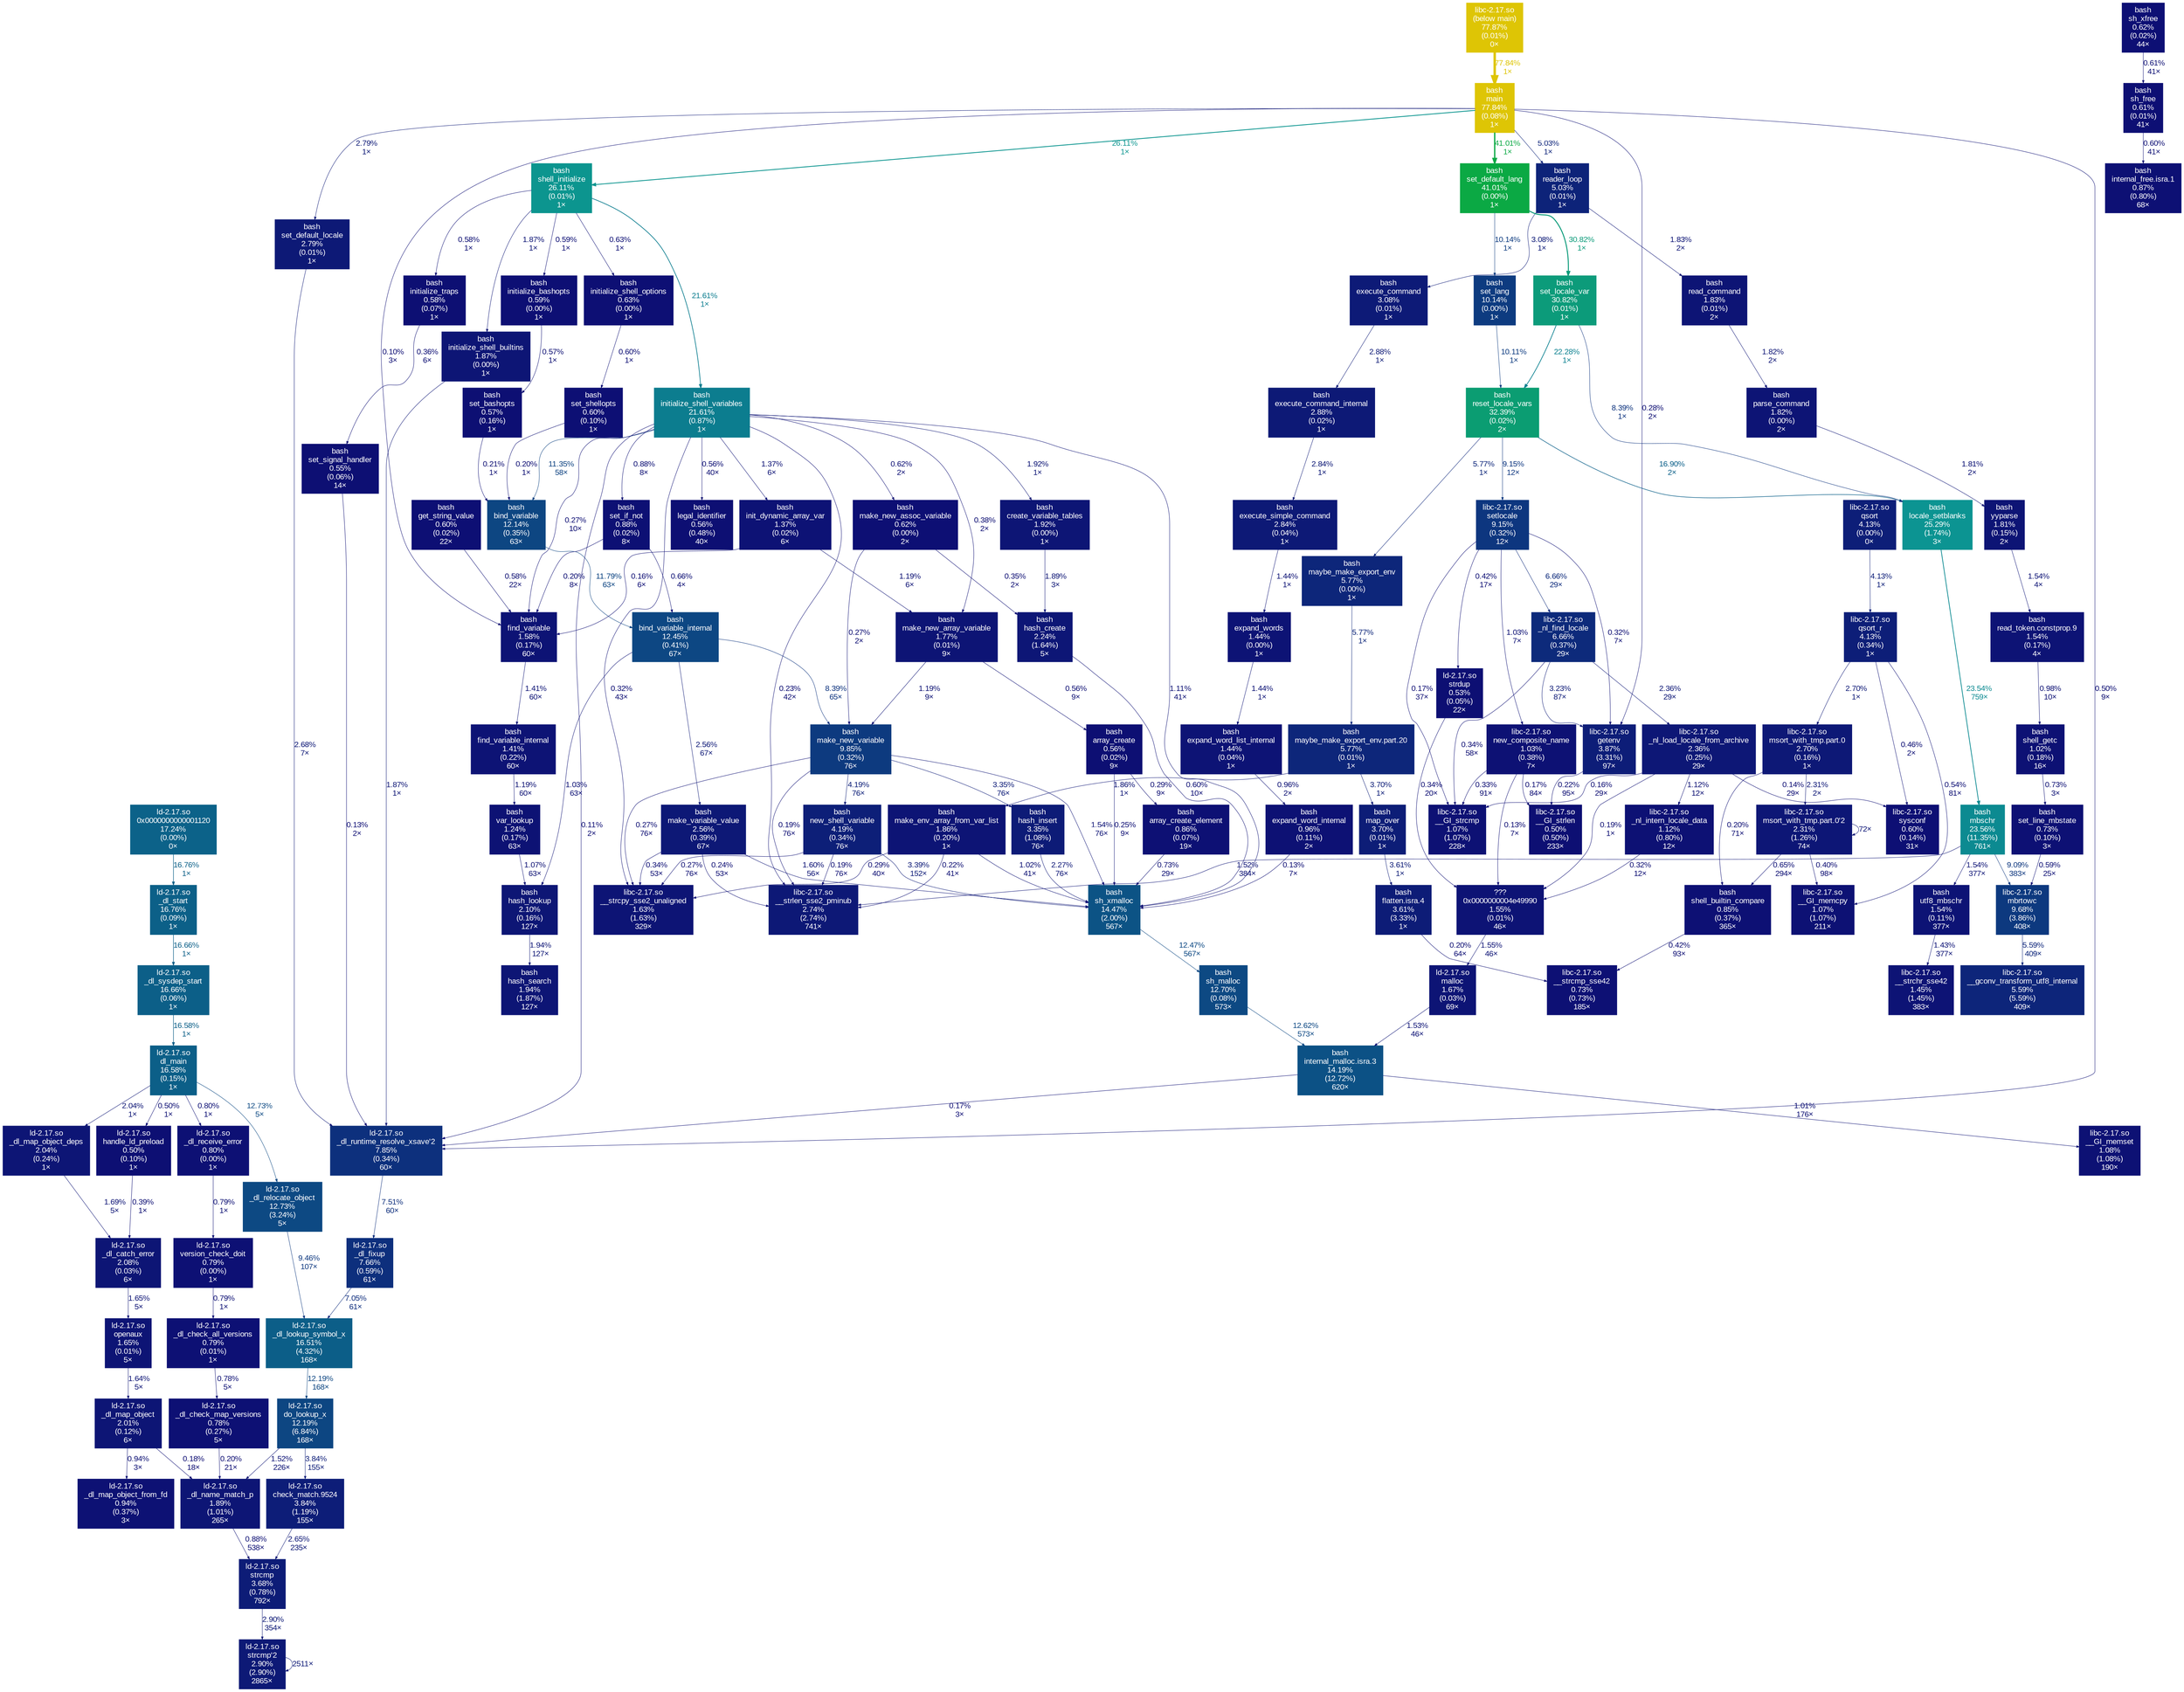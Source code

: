 digraph {
	graph [fontname=Arial, nodesep=0.125, ranksep=0.25];
	node [fontcolor=white, fontname=Arial, height=0, shape=box, style=filled, width=0];
	edge [fontname=Arial];
	"(below main)" [color="#dec505", fontcolor="#ffffff", fontsize="10.00", label="libc-2.17.so\n(below main)\n77.87%\n(0.01%)\n0×"];
	"(below main)" -> main [arrowsize="0.88", color="#dec505", fontcolor="#dec505", fontsize="10.00", label="77.84%\n1×", labeldistance="3.11", penwidth="3.11"];
	"0x0000000000001120" [color="#0c6289", fontcolor="#ffffff", fontsize="10.00", label="ld-2.17.so\n0x0000000000001120\n17.24%\n(0.00%)\n0×"];
	"0x0000000000001120" -> "_dl_start" [arrowsize="0.41", color="#0c6088", fontcolor="#0c6088", fontsize="10.00", label="16.76%\n1×", labeldistance="0.67", penwidth="0.67"];
	"0x0000000004e49990" [color="#0d1375", fontcolor="#ffffff", fontsize="10.00", label="???\n0x0000000004e49990\n1.55%\n(0.01%)\n46×"];
	"0x0000000004e49990" -> malloc [arrowsize="0.35", color="#0d1375", fontcolor="#0d1375", fontsize="10.00", label="1.55%\n46×", labeldistance="0.50", penwidth="0.50"];
	"__GI_memcpy" [color="#0d1174", fontcolor="#ffffff", fontsize="10.00", label="libc-2.17.so\n__GI_memcpy\n1.07%\n(1.07%)\n211×"];
	"__GI_memset" [color="#0d1174", fontcolor="#ffffff", fontsize="10.00", label="libc-2.17.so\n__GI_memset\n1.08%\n(1.08%)\n190×"];
	"__GI_strcmp" [color="#0d1174", fontcolor="#ffffff", fontsize="10.00", label="libc-2.17.so\n__GI_strcmp\n1.07%\n(1.07%)\n228×"];
	"__GI_strlen" [color="#0d0f73", fontcolor="#ffffff", fontsize="10.00", label="libc-2.17.so\n__GI_strlen\n0.50%\n(0.50%)\n233×"];
	"__gconv_transform_utf8_internal" [color="#0d257a", fontcolor="#ffffff", fontsize="10.00", label="libc-2.17.so\n__gconv_transform_utf8_internal\n5.59%\n(5.59%)\n409×"];
	"__strchr_sse42" [color="#0d1375", fontcolor="#ffffff", fontsize="10.00", label="libc-2.17.so\n__strchr_sse42\n1.45%\n(1.45%)\n383×"];
	"__strcmp_sse42" [color="#0d1074", fontcolor="#ffffff", fontsize="10.00", label="libc-2.17.so\n__strcmp_sse42\n0.73%\n(0.73%)\n185×"];
	"__strcpy_sse2_unaligned" [color="#0d1475", fontcolor="#ffffff", fontsize="10.00", label="libc-2.17.so\n__strcpy_sse2_unaligned\n1.63%\n(1.63%)\n329×"];
	"__strlen_sse2_pminub" [color="#0d1876", fontcolor="#ffffff", fontsize="10.00", label="libc-2.17.so\n__strlen_sse2_pminub\n2.74%\n(2.74%)\n741×"];
	"_dl_catch_error" [color="#0d1575", fontcolor="#ffffff", fontsize="10.00", label="ld-2.17.so\n_dl_catch_error\n2.08%\n(0.03%)\n6×"];
	"_dl_catch_error" -> openaux [arrowsize="0.35", color="#0d1475", fontcolor="#0d1475", fontsize="10.00", label="1.65%\n5×", labeldistance="0.50", penwidth="0.50"];
	"_dl_check_all_versions" [color="#0d1074", fontcolor="#ffffff", fontsize="10.00", label="ld-2.17.so\n_dl_check_all_versions\n0.79%\n(0.01%)\n1×"];
	"_dl_check_all_versions" -> "_dl_check_map_versions" [arrowsize="0.35", color="#0d1074", fontcolor="#0d1074", fontsize="10.00", label="0.78%\n5×", labeldistance="0.50", penwidth="0.50"];
	"_dl_check_map_versions" [color="#0d1074", fontcolor="#ffffff", fontsize="10.00", label="ld-2.17.so\n_dl_check_map_versions\n0.78%\n(0.27%)\n5×"];
	"_dl_check_map_versions" -> "_dl_name_match_p" [arrowsize="0.35", color="#0d0e73", fontcolor="#0d0e73", fontsize="10.00", label="0.20%\n21×", labeldistance="0.50", penwidth="0.50"];
	"_dl_fixup" [color="#0d2f7d", fontcolor="#ffffff", fontsize="10.00", label="ld-2.17.so\n_dl_fixup\n7.66%\n(0.59%)\n61×"];
	"_dl_fixup" -> "_dl_lookup_symbol_x" [arrowsize="0.35", color="#0d2c7c", fontcolor="#0d2c7c", fontsize="10.00", label="7.05%\n61×", labeldistance="0.50", penwidth="0.50"];
	"_dl_lookup_symbol_x" [color="#0c5e88", fontcolor="#ffffff", fontsize="10.00", label="ld-2.17.so\n_dl_lookup_symbol_x\n16.51%\n(4.32%)\n168×"];
	"_dl_lookup_symbol_x" -> "do_lookup_x" [arrowsize="0.35", color="#0d4682", fontcolor="#0d4682", fontsize="10.00", label="12.19%\n168×", labeldistance="0.50", penwidth="0.50"];
	"_dl_map_object" [color="#0d1575", fontcolor="#ffffff", fontsize="10.00", label="ld-2.17.so\n_dl_map_object\n2.01%\n(0.12%)\n6×"];
	"_dl_map_object" -> "_dl_map_object_from_fd" [arrowsize="0.35", color="#0d1174", fontcolor="#0d1174", fontsize="10.00", label="0.94%\n3×", labeldistance="0.50", penwidth="0.50"];
	"_dl_map_object" -> "_dl_name_match_p" [arrowsize="0.35", color="#0d0d73", fontcolor="#0d0d73", fontsize="10.00", label="0.18%\n18×", labeldistance="0.50", penwidth="0.50"];
	"_dl_map_object_deps" [color="#0d1575", fontcolor="#ffffff", fontsize="10.00", label="ld-2.17.so\n_dl_map_object_deps\n2.04%\n(0.24%)\n1×"];
	"_dl_map_object_deps" -> "_dl_catch_error" [arrowsize="0.35", color="#0d1475", fontcolor="#0d1475", fontsize="10.00", label="1.69%\n5×", labeldistance="0.50", penwidth="0.50"];
	"_dl_map_object_from_fd" [color="#0d1174", fontcolor="#ffffff", fontsize="10.00", label="ld-2.17.so\n_dl_map_object_from_fd\n0.94%\n(0.37%)\n3×"];
	"_dl_name_match_p" [color="#0d1575", fontcolor="#ffffff", fontsize="10.00", label="ld-2.17.so\n_dl_name_match_p\n1.89%\n(1.01%)\n265×"];
	"_dl_name_match_p" -> strcmp [arrowsize="0.35", color="#0d1074", fontcolor="#0d1074", fontsize="10.00", label="0.88%\n538×", labeldistance="0.50", penwidth="0.50"];
	"_dl_receive_error" [color="#0d1074", fontcolor="#ffffff", fontsize="10.00", label="ld-2.17.so\n_dl_receive_error\n0.80%\n(0.00%)\n1×"];
	"_dl_receive_error" -> "version_check_doit" [arrowsize="0.35", color="#0d1074", fontcolor="#0d1074", fontsize="10.00", label="0.79%\n1×", labeldistance="0.50", penwidth="0.50"];
	"_dl_relocate_object" [color="#0d4983", fontcolor="#ffffff", fontsize="10.00", label="ld-2.17.so\n_dl_relocate_object\n12.73%\n(3.24%)\n5×"];
	"_dl_relocate_object" -> "_dl_lookup_symbol_x" [arrowsize="0.35", color="#0d387f", fontcolor="#0d387f", fontsize="10.00", label="9.46%\n107×", labeldistance="0.50", penwidth="0.50"];
	"_dl_runtime_resolve_xsave'2" [color="#0d307d", fontcolor="#ffffff", fontsize="10.00", label="ld-2.17.so\n_dl_runtime_resolve_xsave'2\n7.85%\n(0.34%)\n60×"];
	"_dl_runtime_resolve_xsave'2" -> "_dl_fixup" [arrowsize="0.35", color="#0d2e7c", fontcolor="#0d2e7c", fontsize="10.00", label="7.51%\n60×", labeldistance="0.50", penwidth="0.50"];
	"_dl_start" [color="#0c6088", fontcolor="#ffffff", fontsize="10.00", label="ld-2.17.so\n_dl_start\n16.76%\n(0.09%)\n1×"];
	"_dl_start" -> "_dl_sysdep_start" [arrowsize="0.41", color="#0c5f88", fontcolor="#0c5f88", fontsize="10.00", label="16.66%\n1×", labeldistance="0.67", penwidth="0.67"];
	"_dl_sysdep_start" [color="#0c5f88", fontcolor="#ffffff", fontsize="10.00", label="ld-2.17.so\n_dl_sysdep_start\n16.66%\n(0.06%)\n1×"];
	"_dl_sysdep_start" -> "dl_main" [arrowsize="0.41", color="#0c5f88", fontcolor="#0c5f88", fontsize="10.00", label="16.58%\n1×", labeldistance="0.66", penwidth="0.66"];
	"_nl_find_locale" [color="#0d2a7b", fontcolor="#ffffff", fontsize="10.00", label="libc-2.17.so\n_nl_find_locale\n6.66%\n(0.37%)\n29×"];
	"_nl_find_locale" -> "__GI_strcmp" [arrowsize="0.35", color="#0d0e73", fontcolor="#0d0e73", fontsize="10.00", label="0.34%\n58×", labeldistance="0.50", penwidth="0.50"];
	"_nl_find_locale" -> "_nl_load_locale_from_archive" [arrowsize="0.35", color="#0d1776", fontcolor="#0d1776", fontsize="10.00", label="2.36%\n29×", labeldistance="0.50", penwidth="0.50"];
	"_nl_find_locale" -> getenv [arrowsize="0.35", color="#0d1a77", fontcolor="#0d1a77", fontsize="10.00", label="3.23%\n87×", labeldistance="0.50", penwidth="0.50"];
	"_nl_intern_locale_data" [color="#0d1174", fontcolor="#ffffff", fontsize="10.00", label="libc-2.17.so\n_nl_intern_locale_data\n1.12%\n(0.80%)\n12×"];
	"_nl_intern_locale_data" -> "0x0000000004e49990" [arrowsize="0.35", color="#0d0e73", fontcolor="#0d0e73", fontsize="10.00", label="0.32%\n12×", labeldistance="0.50", penwidth="0.50"];
	"_nl_load_locale_from_archive" [color="#0d1776", fontcolor="#ffffff", fontsize="10.00", label="libc-2.17.so\n_nl_load_locale_from_archive\n2.36%\n(0.25%)\n29×"];
	"_nl_load_locale_from_archive" -> "0x0000000004e49990" [arrowsize="0.35", color="#0d0e73", fontcolor="#0d0e73", fontsize="10.00", label="0.19%\n1×", labeldistance="0.50", penwidth="0.50"];
	"_nl_load_locale_from_archive" -> "__GI_strcmp" [arrowsize="0.35", color="#0d0d73", fontcolor="#0d0d73", fontsize="10.00", label="0.16%\n29×", labeldistance="0.50", penwidth="0.50"];
	"_nl_load_locale_from_archive" -> "_nl_intern_locale_data" [arrowsize="0.35", color="#0d1174", fontcolor="#0d1174", fontsize="10.00", label="1.12%\n12×", labeldistance="0.50", penwidth="0.50"];
	"_nl_load_locale_from_archive" -> sysconf [arrowsize="0.35", color="#0d0d73", fontcolor="#0d0d73", fontsize="10.00", label="0.14%\n29×", labeldistance="0.50", penwidth="0.50"];
	"array_create" [color="#0d0f73", fontcolor="#ffffff", fontsize="10.00", label="bash\narray_create\n0.56%\n(0.02%)\n9×"];
	"array_create" -> "array_create_element" [arrowsize="0.35", color="#0d0e73", fontcolor="#0d0e73", fontsize="10.00", label="0.29%\n9×", labeldistance="0.50", penwidth="0.50"];
	"array_create" -> "sh_xmalloc" [arrowsize="0.35", color="#0d0e73", fontcolor="#0d0e73", fontsize="10.00", label="0.25%\n9×", labeldistance="0.50", penwidth="0.50"];
	"array_create_element" [color="#0d1074", fontcolor="#ffffff", fontsize="10.00", label="bash\narray_create_element\n0.86%\n(0.07%)\n19×"];
	"array_create_element" -> "sh_xmalloc" [arrowsize="0.35", color="#0d1074", fontcolor="#0d1074", fontsize="10.00", label="0.73%\n29×", labeldistance="0.50", penwidth="0.50"];
	"bind_variable" [color="#0d4682", fontcolor="#ffffff", fontsize="10.00", label="bash\nbind_variable\n12.14%\n(0.35%)\n63×"];
	"bind_variable" -> "bind_variable_internal" [arrowsize="0.35", color="#0d4482", fontcolor="#0d4482", fontsize="10.00", label="11.79%\n63×", labeldistance="0.50", penwidth="0.50"];
	"bind_variable_internal" [color="#0d4783", fontcolor="#ffffff", fontsize="10.00", label="bash\nbind_variable_internal\n12.45%\n(0.41%)\n67×"];
	"bind_variable_internal" -> "hash_lookup" [arrowsize="0.35", color="#0d1174", fontcolor="#0d1174", fontsize="10.00", label="1.03%\n63×", labeldistance="0.50", penwidth="0.50"];
	"bind_variable_internal" -> "make_new_variable" [arrowsize="0.35", color="#0d337e", fontcolor="#0d337e", fontsize="10.00", label="8.39%\n65×", labeldistance="0.50", penwidth="0.50"];
	"bind_variable_internal" -> "make_variable_value" [arrowsize="0.35", color="#0d1876", fontcolor="#0d1876", fontsize="10.00", label="2.56%\n67×", labeldistance="0.50", penwidth="0.50"];
	"check_match.9524" [color="#0d1d78", fontcolor="#ffffff", fontsize="10.00", label="ld-2.17.so\ncheck_match.9524\n3.84%\n(1.19%)\n155×"];
	"check_match.9524" -> strcmp [arrowsize="0.35", color="#0d1876", fontcolor="#0d1876", fontsize="10.00", label="2.65%\n235×", labeldistance="0.50", penwidth="0.50"];
	"create_variable_tables" [color="#0d1575", fontcolor="#ffffff", fontsize="10.00", label="bash\ncreate_variable_tables\n1.92%\n(0.00%)\n1×"];
	"create_variable_tables" -> "hash_create" [arrowsize="0.35", color="#0d1575", fontcolor="#0d1575", fontsize="10.00", label="1.89%\n3×", labeldistance="0.50", penwidth="0.50"];
	"dl_main" [color="#0c5f88", fontcolor="#ffffff", fontsize="10.00", label="ld-2.17.so\ndl_main\n16.58%\n(0.15%)\n1×"];
	"dl_main" -> "_dl_map_object_deps" [arrowsize="0.35", color="#0d1575", fontcolor="#0d1575", fontsize="10.00", label="2.04%\n1×", labeldistance="0.50", penwidth="0.50"];
	"dl_main" -> "_dl_receive_error" [arrowsize="0.35", color="#0d1074", fontcolor="#0d1074", fontsize="10.00", label="0.80%\n1×", labeldistance="0.50", penwidth="0.50"];
	"dl_main" -> "_dl_relocate_object" [arrowsize="0.36", color="#0d4983", fontcolor="#0d4983", fontsize="10.00", label="12.73%\n5×", labeldistance="0.51", penwidth="0.51"];
	"dl_main" -> "handle_ld_preload" [arrowsize="0.35", color="#0d0f73", fontcolor="#0d0f73", fontsize="10.00", label="0.50%\n1×", labeldistance="0.50", penwidth="0.50"];
	"do_lookup_x" [color="#0d4682", fontcolor="#ffffff", fontsize="10.00", label="ld-2.17.so\ndo_lookup_x\n12.19%\n(6.84%)\n168×"];
	"do_lookup_x" -> "_dl_name_match_p" [arrowsize="0.35", color="#0d1375", fontcolor="#0d1375", fontsize="10.00", label="1.52%\n226×", labeldistance="0.50", penwidth="0.50"];
	"do_lookup_x" -> "check_match.9524" [arrowsize="0.35", color="#0d1d78", fontcolor="#0d1d78", fontsize="10.00", label="3.84%\n155×", labeldistance="0.50", penwidth="0.50"];
	"execute_command" [color="#0d1a77", fontcolor="#ffffff", fontsize="10.00", label="bash\nexecute_command\n3.08%\n(0.01%)\n1×"];
	"execute_command" -> "execute_command_internal" [arrowsize="0.35", color="#0d1976", fontcolor="#0d1976", fontsize="10.00", label="2.88%\n1×", labeldistance="0.50", penwidth="0.50"];
	"execute_command_internal" [color="#0d1976", fontcolor="#ffffff", fontsize="10.00", label="bash\nexecute_command_internal\n2.88%\n(0.02%)\n1×"];
	"execute_command_internal" -> "execute_simple_command" [arrowsize="0.35", color="#0d1976", fontcolor="#0d1976", fontsize="10.00", label="2.84%\n1×", labeldistance="0.50", penwidth="0.50"];
	"execute_simple_command" [color="#0d1976", fontcolor="#ffffff", fontsize="10.00", label="bash\nexecute_simple_command\n2.84%\n(0.04%)\n1×"];
	"execute_simple_command" -> "expand_words" [arrowsize="0.35", color="#0d1375", fontcolor="#0d1375", fontsize="10.00", label="1.44%\n1×", labeldistance="0.50", penwidth="0.50"];
	"expand_word_internal" [color="#0d1174", fontcolor="#ffffff", fontsize="10.00", label="bash\nexpand_word_internal\n0.96%\n(0.11%)\n2×"];
	"expand_word_internal" -> "sh_xmalloc" [arrowsize="0.35", color="#0d0d73", fontcolor="#0d0d73", fontsize="10.00", label="0.13%\n7×", labeldistance="0.50", penwidth="0.50"];
	"expand_word_list_internal" [color="#0d1375", fontcolor="#ffffff", fontsize="10.00", label="bash\nexpand_word_list_internal\n1.44%\n(0.04%)\n1×"];
	"expand_word_list_internal" -> "expand_word_internal" [arrowsize="0.35", color="#0d1174", fontcolor="#0d1174", fontsize="10.00", label="0.96%\n2×", labeldistance="0.50", penwidth="0.50"];
	"expand_words" [color="#0d1375", fontcolor="#ffffff", fontsize="10.00", label="bash\nexpand_words\n1.44%\n(0.00%)\n1×"];
	"expand_words" -> "expand_word_list_internal" [arrowsize="0.35", color="#0d1375", fontcolor="#0d1375", fontsize="10.00", label="1.44%\n1×", labeldistance="0.50", penwidth="0.50"];
	"find_variable" [color="#0d1375", fontcolor="#ffffff", fontsize="10.00", label="bash\nfind_variable\n1.58%\n(0.17%)\n60×"];
	"find_variable" -> "find_variable_internal" [arrowsize="0.35", color="#0d1375", fontcolor="#0d1375", fontsize="10.00", label="1.41%\n60×", labeldistance="0.50", penwidth="0.50"];
	"find_variable_internal" [color="#0d1375", fontcolor="#ffffff", fontsize="10.00", label="bash\nfind_variable_internal\n1.41%\n(0.22%)\n60×"];
	"find_variable_internal" -> "var_lookup" [arrowsize="0.35", color="#0d1274", fontcolor="#0d1274", fontsize="10.00", label="1.19%\n60×", labeldistance="0.50", penwidth="0.50"];
	"flatten.isra.4" [color="#0d1c77", fontcolor="#ffffff", fontsize="10.00", label="bash\nflatten.isra.4\n3.61%\n(3.33%)\n1×"];
	"flatten.isra.4" -> "__strcmp_sse42" [arrowsize="0.35", color="#0d0e73", fontcolor="#0d0e73", fontsize="10.00", label="0.20%\n64×", labeldistance="0.50", penwidth="0.50"];
	"get_string_value" [color="#0d0f74", fontcolor="#ffffff", fontsize="10.00", label="bash\nget_string_value\n0.60%\n(0.02%)\n22×"];
	"get_string_value" -> "find_variable" [arrowsize="0.35", color="#0d0f73", fontcolor="#0d0f73", fontsize="10.00", label="0.58%\n22×", labeldistance="0.50", penwidth="0.50"];
	getenv [color="#0d1d78", fontcolor="#ffffff", fontsize="10.00", label="libc-2.17.so\ngetenv\n3.87%\n(3.31%)\n97×"];
	getenv -> "__GI_strlen" [arrowsize="0.35", color="#0d0e73", fontcolor="#0d0e73", fontsize="10.00", label="0.22%\n95×", labeldistance="0.50", penwidth="0.50"];
	"handle_ld_preload" [color="#0d0f73", fontcolor="#ffffff", fontsize="10.00", label="ld-2.17.so\nhandle_ld_preload\n0.50%\n(0.10%)\n1×"];
	"handle_ld_preload" -> "_dl_catch_error" [arrowsize="0.35", color="#0d0e73", fontcolor="#0d0e73", fontsize="10.00", label="0.39%\n1×", labeldistance="0.50", penwidth="0.50"];
	"hash_create" [color="#0d1676", fontcolor="#ffffff", fontsize="10.00", label="bash\nhash_create\n2.24%\n(1.64%)\n5×"];
	"hash_create" -> "sh_xmalloc" [arrowsize="0.35", color="#0d0f74", fontcolor="#0d0f74", fontsize="10.00", label="0.60%\n10×", labeldistance="0.50", penwidth="0.50"];
	"hash_insert" [color="#0d1b77", fontcolor="#ffffff", fontsize="10.00", label="bash\nhash_insert\n3.35%\n(1.08%)\n76×"];
	"hash_insert" -> "sh_xmalloc" [arrowsize="0.35", color="#0d1676", fontcolor="#0d1676", fontsize="10.00", label="2.27%\n76×", labeldistance="0.50", penwidth="0.50"];
	"hash_lookup" [color="#0d1675", fontcolor="#ffffff", fontsize="10.00", label="bash\nhash_lookup\n2.10%\n(0.16%)\n127×"];
	"hash_lookup" -> "hash_search" [arrowsize="0.35", color="#0d1575", fontcolor="#0d1575", fontsize="10.00", label="1.94%\n127×", labeldistance="0.50", penwidth="0.50"];
	"hash_search" [color="#0d1575", fontcolor="#ffffff", fontsize="10.00", label="bash\nhash_search\n1.94%\n(1.87%)\n127×"];
	"init_dynamic_array_var" [color="#0d1275", fontcolor="#ffffff", fontsize="10.00", label="bash\ninit_dynamic_array_var\n1.37%\n(0.02%)\n6×"];
	"init_dynamic_array_var" -> "find_variable" [arrowsize="0.35", color="#0d0d73", fontcolor="#0d0d73", fontsize="10.00", label="0.16%\n6×", labeldistance="0.50", penwidth="0.50"];
	"init_dynamic_array_var" -> "make_new_array_variable" [arrowsize="0.35", color="#0d1274", fontcolor="#0d1274", fontsize="10.00", label="1.19%\n6×", labeldistance="0.50", penwidth="0.50"];
	"initialize_bashopts" [color="#0d0f74", fontcolor="#ffffff", fontsize="10.00", label="bash\ninitialize_bashopts\n0.59%\n(0.00%)\n1×"];
	"initialize_bashopts" -> "set_bashopts" [arrowsize="0.35", color="#0d0f73", fontcolor="#0d0f73", fontsize="10.00", label="0.57%\n1×", labeldistance="0.50", penwidth="0.50"];
	"initialize_shell_builtins" [color="#0d1575", fontcolor="#ffffff", fontsize="10.00", label="bash\ninitialize_shell_builtins\n1.87%\n(0.00%)\n1×"];
	"initialize_shell_builtins" -> "_dl_runtime_resolve_xsave'2" [arrowsize="0.35", color="#0d1575", fontcolor="#0d1575", fontsize="10.00", label="1.87%\n1×", labeldistance="0.50", penwidth="0.50"];
	"initialize_shell_options" [color="#0d0f74", fontcolor="#ffffff", fontsize="10.00", label="bash\ninitialize_shell_options\n0.63%\n(0.00%)\n1×"];
	"initialize_shell_options" -> "set_shellopts" [arrowsize="0.35", color="#0d0f74", fontcolor="#0d0f74", fontsize="10.00", label="0.60%\n1×", labeldistance="0.50", penwidth="0.50"];
	"initialize_shell_variables" [color="#0c7d8f", fontcolor="#ffffff", fontsize="10.00", label="bash\ninitialize_shell_variables\n21.61%\n(0.87%)\n1×"];
	"initialize_shell_variables" -> "__strcpy_sse2_unaligned" [arrowsize="0.35", color="#0d0e73", fontcolor="#0d0e73", fontsize="10.00", label="0.32%\n43×", labeldistance="0.50", penwidth="0.50"];
	"initialize_shell_variables" -> "__strlen_sse2_pminub" [arrowsize="0.35", color="#0d0e73", fontcolor="#0d0e73", fontsize="10.00", label="0.23%\n42×", labeldistance="0.50", penwidth="0.50"];
	"initialize_shell_variables" -> "_dl_runtime_resolve_xsave'2" [arrowsize="0.35", color="#0d0d73", fontcolor="#0d0d73", fontsize="10.00", label="0.11%\n2×", labeldistance="0.50", penwidth="0.50"];
	"initialize_shell_variables" -> "bind_variable" [arrowsize="0.35", color="#0d4281", fontcolor="#0d4281", fontsize="10.00", label="11.35%\n58×", labeldistance="0.50", penwidth="0.50"];
	"initialize_shell_variables" -> "create_variable_tables" [arrowsize="0.35", color="#0d1575", fontcolor="#0d1575", fontsize="10.00", label="1.92%\n1×", labeldistance="0.50", penwidth="0.50"];
	"initialize_shell_variables" -> "find_variable" [arrowsize="0.35", color="#0d0e73", fontcolor="#0d0e73", fontsize="10.00", label="0.27%\n10×", labeldistance="0.50", penwidth="0.50"];
	"initialize_shell_variables" -> "init_dynamic_array_var" [arrowsize="0.35", color="#0d1275", fontcolor="#0d1275", fontsize="10.00", label="1.37%\n6×", labeldistance="0.50", penwidth="0.50"];
	"initialize_shell_variables" -> "legal_identifier" [arrowsize="0.35", color="#0d0f73", fontcolor="#0d0f73", fontsize="10.00", label="0.56%\n40×", labeldistance="0.50", penwidth="0.50"];
	"initialize_shell_variables" -> "make_new_array_variable" [arrowsize="0.35", color="#0d0e73", fontcolor="#0d0e73", fontsize="10.00", label="0.38%\n2×", labeldistance="0.50", penwidth="0.50"];
	"initialize_shell_variables" -> "make_new_assoc_variable" [arrowsize="0.35", color="#0d0f74", fontcolor="#0d0f74", fontsize="10.00", label="0.62%\n2×", labeldistance="0.50", penwidth="0.50"];
	"initialize_shell_variables" -> "set_if_not" [arrowsize="0.35", color="#0d1074", fontcolor="#0d1074", fontsize="10.00", label="0.88%\n8×", labeldistance="0.50", penwidth="0.50"];
	"initialize_shell_variables" -> "sh_xmalloc" [arrowsize="0.35", color="#0d1174", fontcolor="#0d1174", fontsize="10.00", label="1.11%\n41×", labeldistance="0.50", penwidth="0.50"];
	"initialize_traps" [color="#0d0f73", fontcolor="#ffffff", fontsize="10.00", label="bash\ninitialize_traps\n0.58%\n(0.07%)\n1×"];
	"initialize_traps" -> "set_signal_handler" [arrowsize="0.35", color="#0d0e73", fontcolor="#0d0e73", fontsize="10.00", label="0.36%\n6×", labeldistance="0.50", penwidth="0.50"];
	"internal_free.isra.1" [color="#0d1074", fontcolor="#ffffff", fontsize="10.00", label="bash\ninternal_free.isra.1\n0.87%\n(0.80%)\n68×"];
	"internal_malloc.isra.3" [color="#0c5185", fontcolor="#ffffff", fontsize="10.00", label="bash\ninternal_malloc.isra.3\n14.19%\n(12.72%)\n620×"];
	"internal_malloc.isra.3" -> "__GI_memset" [arrowsize="0.35", color="#0d1174", fontcolor="#0d1174", fontsize="10.00", label="1.01%\n176×", labeldistance="0.50", penwidth="0.50"];
	"internal_malloc.isra.3" -> "_dl_runtime_resolve_xsave'2" [arrowsize="0.35", color="#0d0d73", fontcolor="#0d0d73", fontsize="10.00", label="0.17%\n3×", labeldistance="0.50", penwidth="0.50"];
	"legal_identifier" [color="#0d0f73", fontcolor="#ffffff", fontsize="10.00", label="bash\nlegal_identifier\n0.56%\n(0.48%)\n40×"];
	"locale_setblanks" [color="#0c9492", fontcolor="#ffffff", fontsize="10.00", label="bash\nlocale_setblanks\n25.29%\n(1.74%)\n3×"];
	"locale_setblanks" -> mbschr [arrowsize="0.49", color="#0c8a91", fontcolor="#0c8a91", fontsize="10.00", label="23.54%\n759×", labeldistance="0.94", penwidth="0.94"];
	main [color="#dec505", fontcolor="#ffffff", fontsize="10.00", label="bash\nmain\n77.84%\n(0.08%)\n1×"];
	main -> "_dl_runtime_resolve_xsave'2" [arrowsize="0.35", color="#0d0f73", fontcolor="#0d0f73", fontsize="10.00", label="0.50%\n9×", labeldistance="0.50", penwidth="0.50"];
	main -> "find_variable" [arrowsize="0.35", color="#0d0d73", fontcolor="#0d0d73", fontsize="10.00", label="0.10%\n3×", labeldistance="0.50", penwidth="0.50"];
	main -> getenv [arrowsize="0.35", color="#0d0e73", fontcolor="#0d0e73", fontsize="10.00", label="0.28%\n2×", labeldistance="0.50", penwidth="0.50"];
	main -> "reader_loop" [arrowsize="0.35", color="#0d2379", fontcolor="#0d2379", fontsize="10.00", label="5.03%\n1×", labeldistance="0.50", penwidth="0.50"];
	main -> "set_default_lang" [arrowsize="0.64", color="#0ba944", fontcolor="#0ba944", fontsize="10.00", label="41.01%\n1×", labeldistance="1.64", penwidth="1.64"];
	main -> "set_default_locale" [arrowsize="0.35", color="#0d1976", fontcolor="#0d1976", fontsize="10.00", label="2.79%\n1×", labeldistance="0.50", penwidth="0.50"];
	main -> "shell_initialize" [arrowsize="0.51", color="#0c958f", fontcolor="#0c958f", fontsize="10.00", label="26.11%\n1×", labeldistance="1.04", penwidth="1.04"];
	"make_env_array_from_var_list" [color="#0d1475", fontcolor="#ffffff", fontsize="10.00", label="bash\nmake_env_array_from_var_list\n1.86%\n(0.20%)\n1×"];
	"make_env_array_from_var_list" -> "__strcpy_sse2_unaligned" [arrowsize="0.35", color="#0d0e73", fontcolor="#0d0e73", fontsize="10.00", label="0.29%\n40×", labeldistance="0.50", penwidth="0.50"];
	"make_env_array_from_var_list" -> "__strlen_sse2_pminub" [arrowsize="0.35", color="#0d0e73", fontcolor="#0d0e73", fontsize="10.00", label="0.22%\n41×", labeldistance="0.50", penwidth="0.50"];
	"make_env_array_from_var_list" -> "sh_xmalloc" [arrowsize="0.35", color="#0d1174", fontcolor="#0d1174", fontsize="10.00", label="1.02%\n41×", labeldistance="0.50", penwidth="0.50"];
	"make_new_array_variable" [color="#0d1475", fontcolor="#ffffff", fontsize="10.00", label="bash\nmake_new_array_variable\n1.77%\n(0.01%)\n9×"];
	"make_new_array_variable" -> "array_create" [arrowsize="0.35", color="#0d0f73", fontcolor="#0d0f73", fontsize="10.00", label="0.56%\n9×", labeldistance="0.50", penwidth="0.50"];
	"make_new_array_variable" -> "make_new_variable" [arrowsize="0.35", color="#0d1274", fontcolor="#0d1274", fontsize="10.00", label="1.19%\n9×", labeldistance="0.50", penwidth="0.50"];
	"make_new_assoc_variable" [color="#0d0f74", fontcolor="#ffffff", fontsize="10.00", label="bash\nmake_new_assoc_variable\n0.62%\n(0.00%)\n2×"];
	"make_new_assoc_variable" -> "hash_create" [arrowsize="0.35", color="#0d0e73", fontcolor="#0d0e73", fontsize="10.00", label="0.35%\n2×", labeldistance="0.50", penwidth="0.50"];
	"make_new_assoc_variable" -> "make_new_variable" [arrowsize="0.35", color="#0d0e73", fontcolor="#0d0e73", fontsize="10.00", label="0.27%\n2×", labeldistance="0.50", penwidth="0.50"];
	"make_new_variable" [color="#0d3a7f", fontcolor="#ffffff", fontsize="10.00", label="bash\nmake_new_variable\n9.85%\n(0.32%)\n76×"];
	"make_new_variable" -> "__strcpy_sse2_unaligned" [arrowsize="0.35", color="#0d0e73", fontcolor="#0d0e73", fontsize="10.00", label="0.27%\n76×", labeldistance="0.50", penwidth="0.50"];
	"make_new_variable" -> "__strlen_sse2_pminub" [arrowsize="0.35", color="#0d0e73", fontcolor="#0d0e73", fontsize="10.00", label="0.19%\n76×", labeldistance="0.50", penwidth="0.50"];
	"make_new_variable" -> "hash_insert" [arrowsize="0.35", color="#0d1b77", fontcolor="#0d1b77", fontsize="10.00", label="3.35%\n76×", labeldistance="0.50", penwidth="0.50"];
	"make_new_variable" -> "new_shell_variable" [arrowsize="0.35", color="#0d1f78", fontcolor="#0d1f78", fontsize="10.00", label="4.19%\n76×", labeldistance="0.50", penwidth="0.50"];
	"make_new_variable" -> "sh_xmalloc" [arrowsize="0.35", color="#0d1375", fontcolor="#0d1375", fontsize="10.00", label="1.54%\n76×", labeldistance="0.50", penwidth="0.50"];
	"make_variable_value" [color="#0d1876", fontcolor="#ffffff", fontsize="10.00", label="bash\nmake_variable_value\n2.56%\n(0.39%)\n67×"];
	"make_variable_value" -> "__strcpy_sse2_unaligned" [arrowsize="0.35", color="#0d0e73", fontcolor="#0d0e73", fontsize="10.00", label="0.34%\n53×", labeldistance="0.50", penwidth="0.50"];
	"make_variable_value" -> "__strlen_sse2_pminub" [arrowsize="0.35", color="#0d0e73", fontcolor="#0d0e73", fontsize="10.00", label="0.24%\n53×", labeldistance="0.50", penwidth="0.50"];
	"make_variable_value" -> "sh_xmalloc" [arrowsize="0.35", color="#0d1375", fontcolor="#0d1375", fontsize="10.00", label="1.60%\n56×", labeldistance="0.50", penwidth="0.50"];
	malloc [color="#0d1475", fontcolor="#ffffff", fontsize="10.00", label="ld-2.17.so\nmalloc\n1.67%\n(0.03%)\n69×"];
	malloc -> "internal_malloc.isra.3" [arrowsize="0.35", color="#0d1375", fontcolor="#0d1375", fontsize="10.00", label="1.53%\n46×", labeldistance="0.50", penwidth="0.50"];
	"map_over" [color="#0d1d77", fontcolor="#ffffff", fontsize="10.00", label="bash\nmap_over\n3.70%\n(0.01%)\n1×"];
	"map_over" -> "flatten.isra.4" [arrowsize="0.35", color="#0d1c77", fontcolor="#0d1c77", fontsize="10.00", label="3.61%\n1×", labeldistance="0.50", penwidth="0.50"];
	"maybe_make_export_env" [color="#0d267a", fontcolor="#ffffff", fontsize="10.00", label="bash\nmaybe_make_export_env\n5.77%\n(0.00%)\n1×"];
	"maybe_make_export_env" -> "maybe_make_export_env.part.20" [arrowsize="0.35", color="#0d267a", fontcolor="#0d267a", fontsize="10.00", label="5.77%\n1×", labeldistance="0.50", penwidth="0.50"];
	"maybe_make_export_env.part.20" [color="#0d267a", fontcolor="#ffffff", fontsize="10.00", label="bash\nmaybe_make_export_env.part.20\n5.77%\n(0.01%)\n1×"];
	"maybe_make_export_env.part.20" -> "make_env_array_from_var_list" [arrowsize="0.35", color="#0d1475", fontcolor="#0d1475", fontsize="10.00", label="1.86%\n1×", labeldistance="0.50", penwidth="0.50"];
	"maybe_make_export_env.part.20" -> "map_over" [arrowsize="0.35", color="#0d1d77", fontcolor="#0d1d77", fontsize="10.00", label="3.70%\n1×", labeldistance="0.50", penwidth="0.50"];
	mbrtowc [color="#0d397f", fontcolor="#ffffff", fontsize="10.00", label="libc-2.17.so\nmbrtowc\n9.68%\n(3.86%)\n408×"];
	mbrtowc -> "__gconv_transform_utf8_internal" [arrowsize="0.35", color="#0d257a", fontcolor="#0d257a", fontsize="10.00", label="5.59%\n409×", labeldistance="0.50", penwidth="0.50"];
	mbschr [color="#0c8a91", fontcolor="#ffffff", fontsize="10.00", label="bash\nmbschr\n23.56%\n(11.35%)\n761×"];
	mbschr -> "__strlen_sse2_pminub" [arrowsize="0.35", color="#0d1375", fontcolor="#0d1375", fontsize="10.00", label="1.52%\n384×", labeldistance="0.50", penwidth="0.50"];
	mbschr -> mbrtowc [arrowsize="0.35", color="#0d367e", fontcolor="#0d367e", fontsize="10.00", label="9.09%\n383×", labeldistance="0.50", penwidth="0.50"];
	mbschr -> "utf8_mbschr" [arrowsize="0.35", color="#0d1375", fontcolor="#0d1375", fontsize="10.00", label="1.54%\n377×", labeldistance="0.50", penwidth="0.50"];
	"msort_with_tmp.part.0" [color="#0d1876", fontcolor="#ffffff", fontsize="10.00", label="libc-2.17.so\nmsort_with_tmp.part.0\n2.70%\n(0.16%)\n1×"];
	"msort_with_tmp.part.0" -> "msort_with_tmp.part.0'2" [arrowsize="0.35", color="#0d1676", fontcolor="#0d1676", fontsize="10.00", label="2.31%\n2×", labeldistance="0.50", penwidth="0.50"];
	"msort_with_tmp.part.0" -> "shell_builtin_compare" [arrowsize="0.35", color="#0d0e73", fontcolor="#0d0e73", fontsize="10.00", label="0.20%\n71×", labeldistance="0.50", penwidth="0.50"];
	"msort_with_tmp.part.0'2" [color="#0d1676", fontcolor="#ffffff", fontsize="10.00", label="libc-2.17.so\nmsort_with_tmp.part.0'2\n2.31%\n(1.26%)\n74×"];
	"msort_with_tmp.part.0'2" -> "__GI_memcpy" [arrowsize="0.35", color="#0d0e73", fontcolor="#0d0e73", fontsize="10.00", label="0.40%\n98×", labeldistance="0.50", penwidth="0.50"];
	"msort_with_tmp.part.0'2" -> "msort_with_tmp.part.0'2" [arrowsize="0.35", color="#0d1676", fontcolor="#0d1676", fontsize="10.00", label="72×", labeldistance="0.50", penwidth="0.50"];
	"msort_with_tmp.part.0'2" -> "shell_builtin_compare" [arrowsize="0.35", color="#0d0f74", fontcolor="#0d0f74", fontsize="10.00", label="0.65%\n294×", labeldistance="0.50", penwidth="0.50"];
	"new_composite_name" [color="#0d1174", fontcolor="#ffffff", fontsize="10.00", label="libc-2.17.so\nnew_composite_name\n1.03%\n(0.38%)\n7×"];
	"new_composite_name" -> "0x0000000004e49990" [arrowsize="0.35", color="#0d0d73", fontcolor="#0d0d73", fontsize="10.00", label="0.13%\n7×", labeldistance="0.50", penwidth="0.50"];
	"new_composite_name" -> "__GI_strcmp" [arrowsize="0.35", color="#0d0e73", fontcolor="#0d0e73", fontsize="10.00", label="0.33%\n91×", labeldistance="0.50", penwidth="0.50"];
	"new_composite_name" -> "__GI_strlen" [arrowsize="0.35", color="#0d0d73", fontcolor="#0d0d73", fontsize="10.00", label="0.17%\n84×", labeldistance="0.50", penwidth="0.50"];
	"new_shell_variable" [color="#0d1f78", fontcolor="#ffffff", fontsize="10.00", label="bash\nnew_shell_variable\n4.19%\n(0.34%)\n76×"];
	"new_shell_variable" -> "__strcpy_sse2_unaligned" [arrowsize="0.35", color="#0d0e73", fontcolor="#0d0e73", fontsize="10.00", label="0.27%\n76×", labeldistance="0.50", penwidth="0.50"];
	"new_shell_variable" -> "__strlen_sse2_pminub" [arrowsize="0.35", color="#0d0e73", fontcolor="#0d0e73", fontsize="10.00", label="0.19%\n76×", labeldistance="0.50", penwidth="0.50"];
	"new_shell_variable" -> "sh_xmalloc" [arrowsize="0.35", color="#0d1b77", fontcolor="#0d1b77", fontsize="10.00", label="3.39%\n152×", labeldistance="0.50", penwidth="0.50"];
	openaux [color="#0d1475", fontcolor="#ffffff", fontsize="10.00", label="ld-2.17.so\nopenaux\n1.65%\n(0.01%)\n5×"];
	openaux -> "_dl_map_object" [arrowsize="0.35", color="#0d1475", fontcolor="#0d1475", fontsize="10.00", label="1.64%\n5×", labeldistance="0.50", penwidth="0.50"];
	"parse_command" [color="#0d1475", fontcolor="#ffffff", fontsize="10.00", label="bash\nparse_command\n1.82%\n(0.00%)\n2×"];
	"parse_command" -> yyparse [arrowsize="0.35", color="#0d1475", fontcolor="#0d1475", fontsize="10.00", label="1.81%\n2×", labeldistance="0.50", penwidth="0.50"];
	qsort [color="#0d1e78", fontcolor="#ffffff", fontsize="10.00", label="libc-2.17.so\nqsort\n4.13%\n(0.00%)\n0×"];
	qsort -> "qsort_r" [arrowsize="0.35", color="#0d1e78", fontcolor="#0d1e78", fontsize="10.00", label="4.13%\n1×", labeldistance="0.50", penwidth="0.50"];
	"qsort_r" [color="#0d1e78", fontcolor="#ffffff", fontsize="10.00", label="libc-2.17.so\nqsort_r\n4.13%\n(0.34%)\n1×"];
	"qsort_r" -> "__GI_memcpy" [arrowsize="0.35", color="#0d0f73", fontcolor="#0d0f73", fontsize="10.00", label="0.54%\n81×", labeldistance="0.50", penwidth="0.50"];
	"qsort_r" -> "msort_with_tmp.part.0" [arrowsize="0.35", color="#0d1876", fontcolor="#0d1876", fontsize="10.00", label="2.70%\n1×", labeldistance="0.50", penwidth="0.50"];
	"qsort_r" -> sysconf [arrowsize="0.35", color="#0d0f73", fontcolor="#0d0f73", fontsize="10.00", label="0.46%\n2×", labeldistance="0.50", penwidth="0.50"];
	"read_command" [color="#0d1475", fontcolor="#ffffff", fontsize="10.00", label="bash\nread_command\n1.83%\n(0.01%)\n2×"];
	"read_command" -> "parse_command" [arrowsize="0.35", color="#0d1475", fontcolor="#0d1475", fontsize="10.00", label="1.82%\n2×", labeldistance="0.50", penwidth="0.50"];
	"read_token.constprop.9" [color="#0d1375", fontcolor="#ffffff", fontsize="10.00", label="bash\nread_token.constprop.9\n1.54%\n(0.17%)\n4×"];
	"read_token.constprop.9" -> "shell_getc" [arrowsize="0.35", color="#0d1174", fontcolor="#0d1174", fontsize="10.00", label="0.98%\n10×", labeldistance="0.50", penwidth="0.50"];
	"reader_loop" [color="#0d2379", fontcolor="#ffffff", fontsize="10.00", label="bash\nreader_loop\n5.03%\n(0.01%)\n1×"];
	"reader_loop" -> "execute_command" [arrowsize="0.35", color="#0d1a77", fontcolor="#0d1a77", fontsize="10.00", label="3.08%\n1×", labeldistance="0.50", penwidth="0.50"];
	"reader_loop" -> "read_command" [arrowsize="0.35", color="#0d1475", fontcolor="#0d1475", fontsize="10.00", label="1.83%\n2×", labeldistance="0.50", penwidth="0.50"];
	"reset_locale_vars" [color="#0b9d72", fontcolor="#ffffff", fontsize="10.00", label="bash\nreset_locale_vars\n32.39%\n(0.02%)\n2×"];
	"reset_locale_vars" -> "locale_setblanks" [arrowsize="0.41", color="#0c6089", fontcolor="#0c6089", fontsize="10.00", label="16.90%\n2×", labeldistance="0.68", penwidth="0.68"];
	"reset_locale_vars" -> "maybe_make_export_env" [arrowsize="0.35", color="#0d267a", fontcolor="#0d267a", fontsize="10.00", label="5.77%\n1×", labeldistance="0.50", penwidth="0.50"];
	"reset_locale_vars" -> setlocale [arrowsize="0.35", color="#0d367f", fontcolor="#0d367f", fontsize="10.00", label="9.15%\n12×", labeldistance="0.50", penwidth="0.50"];
	"set_bashopts" [color="#0d0f73", fontcolor="#ffffff", fontsize="10.00", label="bash\nset_bashopts\n0.57%\n(0.16%)\n1×"];
	"set_bashopts" -> "bind_variable" [arrowsize="0.35", color="#0d0e73", fontcolor="#0d0e73", fontsize="10.00", label="0.21%\n1×", labeldistance="0.50", penwidth="0.50"];
	"set_default_lang" [color="#0ba944", fontcolor="#ffffff", fontsize="10.00", label="bash\nset_default_lang\n41.01%\n(0.00%)\n1×"];
	"set_default_lang" -> "set_lang" [arrowsize="0.35", color="#0d3b80", fontcolor="#0d3b80", fontsize="10.00", label="10.14%\n1×", labeldistance="0.50", penwidth="0.50"];
	"set_default_lang" -> "set_locale_var" [arrowsize="0.56", color="#0c9b7a", fontcolor="#0c9b7a", fontsize="10.00", label="30.82%\n1×", labeldistance="1.23", penwidth="1.23"];
	"set_default_locale" [color="#0d1976", fontcolor="#ffffff", fontsize="10.00", label="bash\nset_default_locale\n2.79%\n(0.01%)\n1×"];
	"set_default_locale" -> "_dl_runtime_resolve_xsave'2" [arrowsize="0.35", color="#0d1876", fontcolor="#0d1876", fontsize="10.00", label="2.68%\n7×", labeldistance="0.50", penwidth="0.50"];
	"set_if_not" [color="#0d1074", fontcolor="#ffffff", fontsize="10.00", label="bash\nset_if_not\n0.88%\n(0.02%)\n8×"];
	"set_if_not" -> "bind_variable_internal" [arrowsize="0.35", color="#0d0f74", fontcolor="#0d0f74", fontsize="10.00", label="0.66%\n4×", labeldistance="0.50", penwidth="0.50"];
	"set_if_not" -> "find_variable" [arrowsize="0.35", color="#0d0e73", fontcolor="#0d0e73", fontsize="10.00", label="0.20%\n8×", labeldistance="0.50", penwidth="0.50"];
	"set_lang" [color="#0d3b80", fontcolor="#ffffff", fontsize="10.00", label="bash\nset_lang\n10.14%\n(0.00%)\n1×"];
	"set_lang" -> "reset_locale_vars" [arrowsize="0.35", color="#0d3b80", fontcolor="#0d3b80", fontsize="10.00", label="10.11%\n1×", labeldistance="0.50", penwidth="0.50"];
	"set_line_mbstate" [color="#0d1074", fontcolor="#ffffff", fontsize="10.00", label="bash\nset_line_mbstate\n0.73%\n(0.10%)\n3×"];
	"set_line_mbstate" -> mbrtowc [arrowsize="0.35", color="#0d0f74", fontcolor="#0d0f74", fontsize="10.00", label="0.59%\n25×", labeldistance="0.50", penwidth="0.50"];
	"set_locale_var" [color="#0c9b7a", fontcolor="#ffffff", fontsize="10.00", label="bash\nset_locale_var\n30.82%\n(0.01%)\n1×"];
	"set_locale_var" -> "locale_setblanks" [arrowsize="0.35", color="#0d337e", fontcolor="#0d337e", fontsize="10.00", label="8.39%\n1×", labeldistance="0.50", penwidth="0.50"];
	"set_locale_var" -> "reset_locale_vars" [arrowsize="0.47", color="#0c8190", fontcolor="#0c8190", fontsize="10.00", label="22.28%\n1×", labeldistance="0.89", penwidth="0.89"];
	"set_shellopts" [color="#0d0f74", fontcolor="#ffffff", fontsize="10.00", label="bash\nset_shellopts\n0.60%\n(0.10%)\n1×"];
	"set_shellopts" -> "bind_variable" [arrowsize="0.35", color="#0d0e73", fontcolor="#0d0e73", fontsize="10.00", label="0.20%\n1×", labeldistance="0.50", penwidth="0.50"];
	"set_signal_handler" [color="#0d0f73", fontcolor="#ffffff", fontsize="10.00", label="bash\nset_signal_handler\n0.55%\n(0.06%)\n14×"];
	"set_signal_handler" -> "_dl_runtime_resolve_xsave'2" [arrowsize="0.35", color="#0d0d73", fontcolor="#0d0d73", fontsize="10.00", label="0.13%\n2×", labeldistance="0.50", penwidth="0.50"];
	setlocale [color="#0d367f", fontcolor="#ffffff", fontsize="10.00", label="libc-2.17.so\nsetlocale\n9.15%\n(0.32%)\n12×"];
	setlocale -> "__GI_strcmp" [arrowsize="0.35", color="#0d0d73", fontcolor="#0d0d73", fontsize="10.00", label="0.17%\n37×", labeldistance="0.50", penwidth="0.50"];
	setlocale -> "_nl_find_locale" [arrowsize="0.35", color="#0d2a7b", fontcolor="#0d2a7b", fontsize="10.00", label="6.66%\n29×", labeldistance="0.50", penwidth="0.50"];
	setlocale -> getenv [arrowsize="0.35", color="#0d0e73", fontcolor="#0d0e73", fontsize="10.00", label="0.32%\n7×", labeldistance="0.50", penwidth="0.50"];
	setlocale -> "new_composite_name" [arrowsize="0.35", color="#0d1174", fontcolor="#0d1174", fontsize="10.00", label="1.03%\n7×", labeldistance="0.50", penwidth="0.50"];
	setlocale -> strdup [arrowsize="0.35", color="#0d0e73", fontcolor="#0d0e73", fontsize="10.00", label="0.42%\n17×", labeldistance="0.50", penwidth="0.50"];
	"sh_free" [color="#0d0f74", fontcolor="#ffffff", fontsize="10.00", label="bash\nsh_free\n0.61%\n(0.01%)\n41×"];
	"sh_free" -> "internal_free.isra.1" [arrowsize="0.35", color="#0d0f74", fontcolor="#0d0f74", fontsize="10.00", label="0.60%\n41×", labeldistance="0.50", penwidth="0.50"];
	"sh_malloc" [color="#0d4983", fontcolor="#ffffff", fontsize="10.00", label="bash\nsh_malloc\n12.70%\n(0.08%)\n573×"];
	"sh_malloc" -> "internal_malloc.isra.3" [arrowsize="0.36", color="#0d4883", fontcolor="#0d4883", fontsize="10.00", label="12.62%\n573×", labeldistance="0.50", penwidth="0.50"];
	"sh_xfree" [color="#0d0f74", fontcolor="#ffffff", fontsize="10.00", label="bash\nsh_xfree\n0.62%\n(0.02%)\n44×"];
	"sh_xfree" -> "sh_free" [arrowsize="0.35", color="#0d0f74", fontcolor="#0d0f74", fontsize="10.00", label="0.61%\n41×", labeldistance="0.50", penwidth="0.50"];
	"sh_xmalloc" [color="#0c5385", fontcolor="#ffffff", fontsize="10.00", label="bash\nsh_xmalloc\n14.47%\n(2.00%)\n567×"];
	"sh_xmalloc" -> "sh_malloc" [arrowsize="0.35", color="#0d4883", fontcolor="#0d4883", fontsize="10.00", label="12.47%\n567×", labeldistance="0.50", penwidth="0.50"];
	"shell_builtin_compare" [color="#0d1074", fontcolor="#ffffff", fontsize="10.00", label="bash\nshell_builtin_compare\n0.85%\n(0.37%)\n365×"];
	"shell_builtin_compare" -> "__strcmp_sse42" [arrowsize="0.35", color="#0d0e73", fontcolor="#0d0e73", fontsize="10.00", label="0.42%\n93×", labeldistance="0.50", penwidth="0.50"];
	"shell_getc" [color="#0d1174", fontcolor="#ffffff", fontsize="10.00", label="bash\nshell_getc\n1.02%\n(0.18%)\n16×"];
	"shell_getc" -> "set_line_mbstate" [arrowsize="0.35", color="#0d1074", fontcolor="#0d1074", fontsize="10.00", label="0.73%\n3×", labeldistance="0.50", penwidth="0.50"];
	"shell_initialize" [color="#0c958f", fontcolor="#ffffff", fontsize="10.00", label="bash\nshell_initialize\n26.11%\n(0.01%)\n1×"];
	"shell_initialize" -> "initialize_bashopts" [arrowsize="0.35", color="#0d0f74", fontcolor="#0d0f74", fontsize="10.00", label="0.59%\n1×", labeldistance="0.50", penwidth="0.50"];
	"shell_initialize" -> "initialize_shell_builtins" [arrowsize="0.35", color="#0d1575", fontcolor="#0d1575", fontsize="10.00", label="1.87%\n1×", labeldistance="0.50", penwidth="0.50"];
	"shell_initialize" -> "initialize_shell_options" [arrowsize="0.35", color="#0d0f74", fontcolor="#0d0f74", fontsize="10.00", label="0.63%\n1×", labeldistance="0.50", penwidth="0.50"];
	"shell_initialize" -> "initialize_shell_variables" [arrowsize="0.46", color="#0c7d8f", fontcolor="#0c7d8f", fontsize="10.00", label="21.61%\n1×", labeldistance="0.86", penwidth="0.86"];
	"shell_initialize" -> "initialize_traps" [arrowsize="0.35", color="#0d0f73", fontcolor="#0d0f73", fontsize="10.00", label="0.58%\n1×", labeldistance="0.50", penwidth="0.50"];
	strcmp [color="#0d1c77", fontcolor="#ffffff", fontsize="10.00", label="ld-2.17.so\nstrcmp\n3.68%\n(0.78%)\n792×"];
	strcmp -> "strcmp'2" [arrowsize="0.35", color="#0d1976", fontcolor="#0d1976", fontsize="10.00", label="2.90%\n354×", labeldistance="0.50", penwidth="0.50"];
	"strcmp'2" [color="#0d1976", fontcolor="#ffffff", fontsize="10.00", label="ld-2.17.so\nstrcmp'2\n2.90%\n(2.90%)\n2865×"];
	"strcmp'2" -> "strcmp'2" [arrowsize="0.35", color="#0d1976", fontcolor="#0d1976", fontsize="10.00", label="2511×", labeldistance="0.50", penwidth="0.50"];
	strdup [color="#0d0f73", fontcolor="#ffffff", fontsize="10.00", label="ld-2.17.so\nstrdup\n0.53%\n(0.05%)\n22×"];
	strdup -> "0x0000000004e49990" [arrowsize="0.35", color="#0d0e73", fontcolor="#0d0e73", fontsize="10.00", label="0.34%\n20×", labeldistance="0.50", penwidth="0.50"];
	sysconf [color="#0d0f74", fontcolor="#ffffff", fontsize="10.00", label="libc-2.17.so\nsysconf\n0.60%\n(0.14%)\n31×"];
	"utf8_mbschr" [color="#0d1375", fontcolor="#ffffff", fontsize="10.00", label="bash\nutf8_mbschr\n1.54%\n(0.11%)\n377×"];
	"utf8_mbschr" -> "__strchr_sse42" [arrowsize="0.35", color="#0d1375", fontcolor="#0d1375", fontsize="10.00", label="1.43%\n377×", labeldistance="0.50", penwidth="0.50"];
	"var_lookup" [color="#0d1274", fontcolor="#ffffff", fontsize="10.00", label="bash\nvar_lookup\n1.24%\n(0.17%)\n63×"];
	"var_lookup" -> "hash_lookup" [arrowsize="0.35", color="#0d1174", fontcolor="#0d1174", fontsize="10.00", label="1.07%\n63×", labeldistance="0.50", penwidth="0.50"];
	"version_check_doit" [color="#0d1074", fontcolor="#ffffff", fontsize="10.00", label="ld-2.17.so\nversion_check_doit\n0.79%\n(0.00%)\n1×"];
	"version_check_doit" -> "_dl_check_all_versions" [arrowsize="0.35", color="#0d1074", fontcolor="#0d1074", fontsize="10.00", label="0.79%\n1×", labeldistance="0.50", penwidth="0.50"];
	yyparse [color="#0d1475", fontcolor="#ffffff", fontsize="10.00", label="bash\nyyparse\n1.81%\n(0.15%)\n2×"];
	yyparse -> "read_token.constprop.9" [arrowsize="0.35", color="#0d1375", fontcolor="#0d1375", fontsize="10.00", label="1.54%\n4×", labeldistance="0.50", penwidth="0.50"];
}
